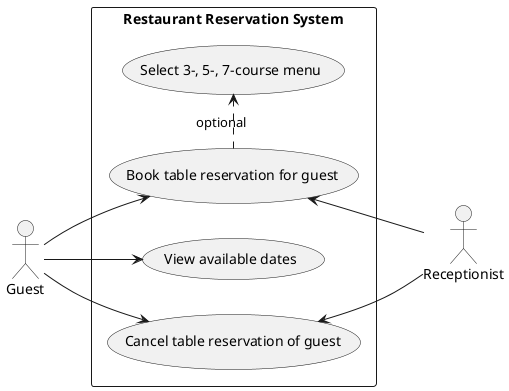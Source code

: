 @startuml

left to right direction

actor Receptionist
actor Guest

rectangle "Restaurant Reservation System" {
    (View available dates) as (TableAll)
    (Book table reservation for guest) as (TableBook)
    (Select 3-, 5-, 7-course menu) as (TableCourse)
    (Cancel table reservation of guest) as (TableCancel)

    Guest --> (TableAll)
    Guest --> (TableBook)
'    Guest ..> (TableCourse) : optional
    (TableBook) .> (TableCourse) : optional
    Guest --> (TableCancel)

    (TableBook) <-- Receptionist
    (TableCancel) <-- Receptionist
}

@enduml
